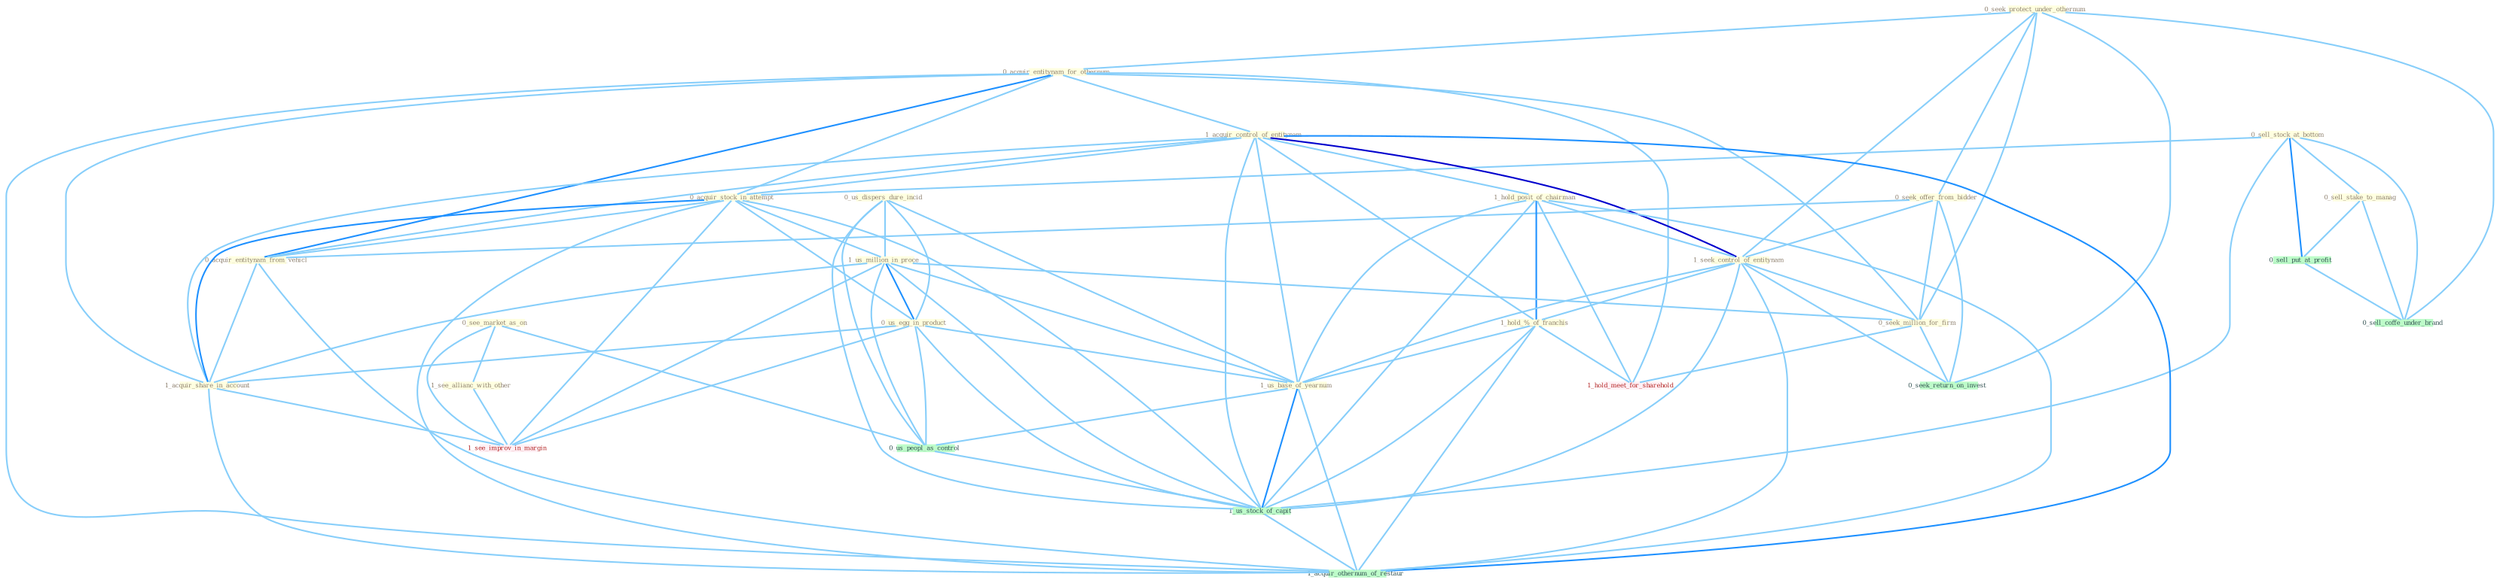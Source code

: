 Graph G{ 
    node
    [shape=polygon,style=filled,width=.5,height=.06,color="#BDFCC9",fixedsize=true,fontsize=4,
    fontcolor="#2f4f4f"];
    {node
    [color="#ffffe0", fontcolor="#8b7d6b"] "0_see_market_as_on " "0_seek_protect_under_othernum " "0_acquir_entitynam_for_othernum " "0_us_dispers_dure_incid " "0_sell_stock_at_bottom " "1_acquir_control_of_entitynam " "0_seek_offer_from_bidder " "0_sell_stake_to_manag " "1_hold_posit_of_chairman " "0_acquir_stock_in_attempt " "1_seek_control_of_entitynam " "1_us_million_in_proce " "1_see_allianc_with_other " "0_acquir_entitynam_from_vehicl " "0_us_egg_in_product " "0_seek_million_for_firm " "1_acquir_share_in_account " "1_hold_%_of_franchis " "1_us_base_of_yearnum "}
{node [color="#fff0f5", fontcolor="#b22222"] "1_see_improv_in_margin " "1_hold_meet_for_sharehold "}
edge [color="#B0E2FF"];

	"0_see_market_as_on " -- "1_see_allianc_with_other " [w="1", color="#87cefa" ];
	"0_see_market_as_on " -- "0_us_peopl_as_control " [w="1", color="#87cefa" ];
	"0_see_market_as_on " -- "1_see_improv_in_margin " [w="1", color="#87cefa" ];
	"0_seek_protect_under_othernum " -- "0_acquir_entitynam_for_othernum " [w="1", color="#87cefa" ];
	"0_seek_protect_under_othernum " -- "0_seek_offer_from_bidder " [w="1", color="#87cefa" ];
	"0_seek_protect_under_othernum " -- "1_seek_control_of_entitynam " [w="1", color="#87cefa" ];
	"0_seek_protect_under_othernum " -- "0_seek_million_for_firm " [w="1", color="#87cefa" ];
	"0_seek_protect_under_othernum " -- "0_seek_return_on_invest " [w="1", color="#87cefa" ];
	"0_seek_protect_under_othernum " -- "0_sell_coffe_under_brand " [w="1", color="#87cefa" ];
	"0_acquir_entitynam_for_othernum " -- "1_acquir_control_of_entitynam " [w="1", color="#87cefa" ];
	"0_acquir_entitynam_for_othernum " -- "0_acquir_stock_in_attempt " [w="1", color="#87cefa" ];
	"0_acquir_entitynam_for_othernum " -- "0_acquir_entitynam_from_vehicl " [w="2", color="#1e90ff" , len=0.8];
	"0_acquir_entitynam_for_othernum " -- "0_seek_million_for_firm " [w="1", color="#87cefa" ];
	"0_acquir_entitynam_for_othernum " -- "1_acquir_share_in_account " [w="1", color="#87cefa" ];
	"0_acquir_entitynam_for_othernum " -- "1_hold_meet_for_sharehold " [w="1", color="#87cefa" ];
	"0_acquir_entitynam_for_othernum " -- "1_acquir_othernum_of_restaur " [w="1", color="#87cefa" ];
	"0_us_dispers_dure_incid " -- "1_us_million_in_proce " [w="1", color="#87cefa" ];
	"0_us_dispers_dure_incid " -- "0_us_egg_in_product " [w="1", color="#87cefa" ];
	"0_us_dispers_dure_incid " -- "1_us_base_of_yearnum " [w="1", color="#87cefa" ];
	"0_us_dispers_dure_incid " -- "0_us_peopl_as_control " [w="1", color="#87cefa" ];
	"0_us_dispers_dure_incid " -- "1_us_stock_of_capit " [w="1", color="#87cefa" ];
	"0_sell_stock_at_bottom " -- "0_sell_stake_to_manag " [w="1", color="#87cefa" ];
	"0_sell_stock_at_bottom " -- "0_acquir_stock_in_attempt " [w="1", color="#87cefa" ];
	"0_sell_stock_at_bottom " -- "0_sell_put_at_profit " [w="2", color="#1e90ff" , len=0.8];
	"0_sell_stock_at_bottom " -- "1_us_stock_of_capit " [w="1", color="#87cefa" ];
	"0_sell_stock_at_bottom " -- "0_sell_coffe_under_brand " [w="1", color="#87cefa" ];
	"1_acquir_control_of_entitynam " -- "1_hold_posit_of_chairman " [w="1", color="#87cefa" ];
	"1_acquir_control_of_entitynam " -- "0_acquir_stock_in_attempt " [w="1", color="#87cefa" ];
	"1_acquir_control_of_entitynam " -- "1_seek_control_of_entitynam " [w="3", color="#0000cd" , len=0.6];
	"1_acquir_control_of_entitynam " -- "0_acquir_entitynam_from_vehicl " [w="1", color="#87cefa" ];
	"1_acquir_control_of_entitynam " -- "1_acquir_share_in_account " [w="1", color="#87cefa" ];
	"1_acquir_control_of_entitynam " -- "1_hold_%_of_franchis " [w="1", color="#87cefa" ];
	"1_acquir_control_of_entitynam " -- "1_us_base_of_yearnum " [w="1", color="#87cefa" ];
	"1_acquir_control_of_entitynam " -- "1_us_stock_of_capit " [w="1", color="#87cefa" ];
	"1_acquir_control_of_entitynam " -- "1_acquir_othernum_of_restaur " [w="2", color="#1e90ff" , len=0.8];
	"0_seek_offer_from_bidder " -- "1_seek_control_of_entitynam " [w="1", color="#87cefa" ];
	"0_seek_offer_from_bidder " -- "0_acquir_entitynam_from_vehicl " [w="1", color="#87cefa" ];
	"0_seek_offer_from_bidder " -- "0_seek_million_for_firm " [w="1", color="#87cefa" ];
	"0_seek_offer_from_bidder " -- "0_seek_return_on_invest " [w="1", color="#87cefa" ];
	"0_sell_stake_to_manag " -- "0_sell_put_at_profit " [w="1", color="#87cefa" ];
	"0_sell_stake_to_manag " -- "0_sell_coffe_under_brand " [w="1", color="#87cefa" ];
	"1_hold_posit_of_chairman " -- "1_seek_control_of_entitynam " [w="1", color="#87cefa" ];
	"1_hold_posit_of_chairman " -- "1_hold_%_of_franchis " [w="2", color="#1e90ff" , len=0.8];
	"1_hold_posit_of_chairman " -- "1_us_base_of_yearnum " [w="1", color="#87cefa" ];
	"1_hold_posit_of_chairman " -- "1_us_stock_of_capit " [w="1", color="#87cefa" ];
	"1_hold_posit_of_chairman " -- "1_hold_meet_for_sharehold " [w="1", color="#87cefa" ];
	"1_hold_posit_of_chairman " -- "1_acquir_othernum_of_restaur " [w="1", color="#87cefa" ];
	"0_acquir_stock_in_attempt " -- "1_us_million_in_proce " [w="1", color="#87cefa" ];
	"0_acquir_stock_in_attempt " -- "0_acquir_entitynam_from_vehicl " [w="1", color="#87cefa" ];
	"0_acquir_stock_in_attempt " -- "0_us_egg_in_product " [w="1", color="#87cefa" ];
	"0_acquir_stock_in_attempt " -- "1_acquir_share_in_account " [w="2", color="#1e90ff" , len=0.8];
	"0_acquir_stock_in_attempt " -- "1_us_stock_of_capit " [w="1", color="#87cefa" ];
	"0_acquir_stock_in_attempt " -- "1_see_improv_in_margin " [w="1", color="#87cefa" ];
	"0_acquir_stock_in_attempt " -- "1_acquir_othernum_of_restaur " [w="1", color="#87cefa" ];
	"1_seek_control_of_entitynam " -- "0_seek_million_for_firm " [w="1", color="#87cefa" ];
	"1_seek_control_of_entitynam " -- "1_hold_%_of_franchis " [w="1", color="#87cefa" ];
	"1_seek_control_of_entitynam " -- "1_us_base_of_yearnum " [w="1", color="#87cefa" ];
	"1_seek_control_of_entitynam " -- "0_seek_return_on_invest " [w="1", color="#87cefa" ];
	"1_seek_control_of_entitynam " -- "1_us_stock_of_capit " [w="1", color="#87cefa" ];
	"1_seek_control_of_entitynam " -- "1_acquir_othernum_of_restaur " [w="1", color="#87cefa" ];
	"1_us_million_in_proce " -- "0_us_egg_in_product " [w="2", color="#1e90ff" , len=0.8];
	"1_us_million_in_proce " -- "0_seek_million_for_firm " [w="1", color="#87cefa" ];
	"1_us_million_in_proce " -- "1_acquir_share_in_account " [w="1", color="#87cefa" ];
	"1_us_million_in_proce " -- "1_us_base_of_yearnum " [w="1", color="#87cefa" ];
	"1_us_million_in_proce " -- "0_us_peopl_as_control " [w="1", color="#87cefa" ];
	"1_us_million_in_proce " -- "1_us_stock_of_capit " [w="1", color="#87cefa" ];
	"1_us_million_in_proce " -- "1_see_improv_in_margin " [w="1", color="#87cefa" ];
	"1_see_allianc_with_other " -- "1_see_improv_in_margin " [w="1", color="#87cefa" ];
	"0_acquir_entitynam_from_vehicl " -- "1_acquir_share_in_account " [w="1", color="#87cefa" ];
	"0_acquir_entitynam_from_vehicl " -- "1_acquir_othernum_of_restaur " [w="1", color="#87cefa" ];
	"0_us_egg_in_product " -- "1_acquir_share_in_account " [w="1", color="#87cefa" ];
	"0_us_egg_in_product " -- "1_us_base_of_yearnum " [w="1", color="#87cefa" ];
	"0_us_egg_in_product " -- "0_us_peopl_as_control " [w="1", color="#87cefa" ];
	"0_us_egg_in_product " -- "1_us_stock_of_capit " [w="1", color="#87cefa" ];
	"0_us_egg_in_product " -- "1_see_improv_in_margin " [w="1", color="#87cefa" ];
	"0_seek_million_for_firm " -- "0_seek_return_on_invest " [w="1", color="#87cefa" ];
	"0_seek_million_for_firm " -- "1_hold_meet_for_sharehold " [w="1", color="#87cefa" ];
	"1_acquir_share_in_account " -- "1_see_improv_in_margin " [w="1", color="#87cefa" ];
	"1_acquir_share_in_account " -- "1_acquir_othernum_of_restaur " [w="1", color="#87cefa" ];
	"1_hold_%_of_franchis " -- "1_us_base_of_yearnum " [w="1", color="#87cefa" ];
	"1_hold_%_of_franchis " -- "1_us_stock_of_capit " [w="1", color="#87cefa" ];
	"1_hold_%_of_franchis " -- "1_hold_meet_for_sharehold " [w="1", color="#87cefa" ];
	"1_hold_%_of_franchis " -- "1_acquir_othernum_of_restaur " [w="1", color="#87cefa" ];
	"1_us_base_of_yearnum " -- "0_us_peopl_as_control " [w="1", color="#87cefa" ];
	"1_us_base_of_yearnum " -- "1_us_stock_of_capit " [w="2", color="#1e90ff" , len=0.8];
	"1_us_base_of_yearnum " -- "1_acquir_othernum_of_restaur " [w="1", color="#87cefa" ];
	"0_us_peopl_as_control " -- "1_us_stock_of_capit " [w="1", color="#87cefa" ];
	"0_sell_put_at_profit " -- "0_sell_coffe_under_brand " [w="1", color="#87cefa" ];
	"1_us_stock_of_capit " -- "1_acquir_othernum_of_restaur " [w="1", color="#87cefa" ];
}